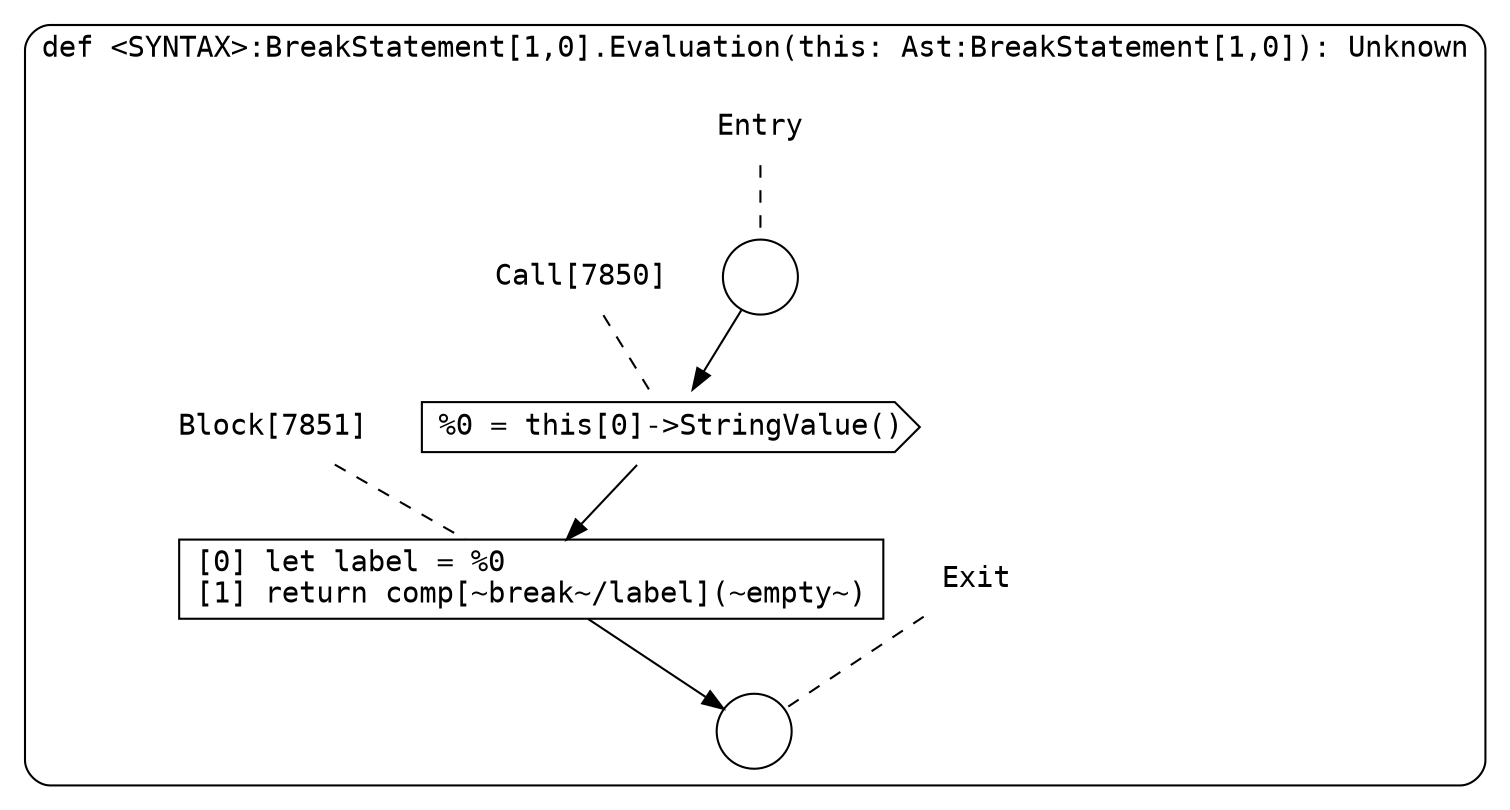digraph {
  graph [fontname = "Consolas"]
  node [fontname = "Consolas"]
  edge [fontname = "Consolas"]
  subgraph cluster1469 {
    label = "def <SYNTAX>:BreakStatement[1,0].Evaluation(this: Ast:BreakStatement[1,0]): Unknown"
    style = rounded
    cluster1469_entry_name [shape=none, label=<<font color="black">Entry</font>>]
    cluster1469_entry_name -> cluster1469_entry [arrowhead=none, color="black", style=dashed]
    cluster1469_entry [shape=circle label=" " color="black" fillcolor="white" style=filled]
    cluster1469_entry -> node7850 [color="black"]
    cluster1469_exit_name [shape=none, label=<<font color="black">Exit</font>>]
    cluster1469_exit_name -> cluster1469_exit [arrowhead=none, color="black", style=dashed]
    cluster1469_exit [shape=circle label=" " color="black" fillcolor="white" style=filled]
    node7850_name [shape=none, label=<<font color="black">Call[7850]</font>>]
    node7850_name -> node7850 [arrowhead=none, color="black", style=dashed]
    node7850 [shape=cds, label=<<font color="black">%0 = this[0]-&gt;StringValue()</font>> color="black" fillcolor="white", style=filled]
    node7850 -> node7851 [color="black"]
    node7851_name [shape=none, label=<<font color="black">Block[7851]</font>>]
    node7851_name -> node7851 [arrowhead=none, color="black", style=dashed]
    node7851 [shape=box, label=<<font color="black">[0] let label = %0<BR ALIGN="LEFT"/>[1] return comp[~break~/label](~empty~)<BR ALIGN="LEFT"/></font>> color="black" fillcolor="white", style=filled]
    node7851 -> cluster1469_exit [color="black"]
  }
}